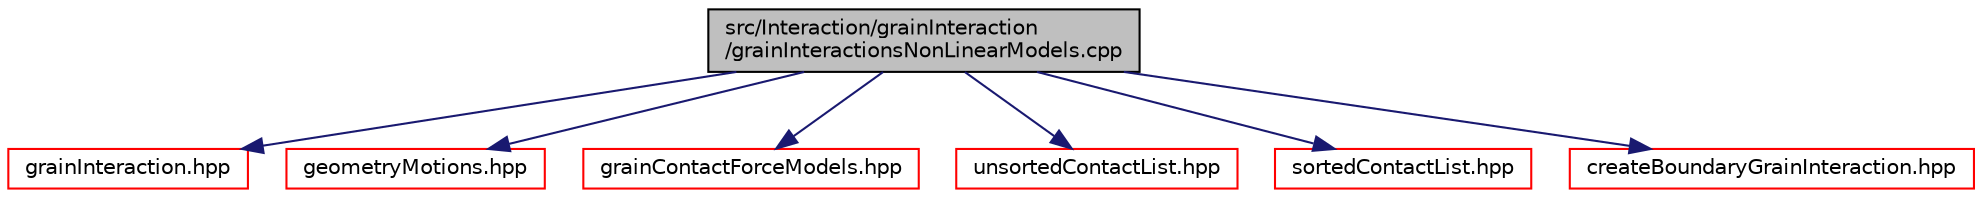 digraph "src/Interaction/grainInteraction/grainInteractionsNonLinearModels.cpp"
{
 // LATEX_PDF_SIZE
  edge [fontname="Helvetica",fontsize="10",labelfontname="Helvetica",labelfontsize="10"];
  node [fontname="Helvetica",fontsize="10",shape=record];
  Node1 [label="src/Interaction/grainInteraction\l/grainInteractionsNonLinearModels.cpp",height=0.2,width=0.4,color="black", fillcolor="grey75", style="filled", fontcolor="black",tooltip=" "];
  Node1 -> Node2 [color="midnightblue",fontsize="10",style="solid",fontname="Helvetica"];
  Node2 [label="grainInteraction.hpp",height=0.2,width=0.4,color="red", fillcolor="white", style="filled",URL="$grainInteraction_8hpp.html",tooltip=" "];
  Node1 -> Node198 [color="midnightblue",fontsize="10",style="solid",fontname="Helvetica"];
  Node198 [label="geometryMotions.hpp",height=0.2,width=0.4,color="red", fillcolor="white", style="filled",URL="$geometryMotions_8hpp.html",tooltip=" "];
  Node1 -> Node222 [color="midnightblue",fontsize="10",style="solid",fontname="Helvetica"];
  Node222 [label="grainContactForceModels.hpp",height=0.2,width=0.4,color="red", fillcolor="white", style="filled",URL="$grainContactForceModels_8hpp.html",tooltip=" "];
  Node1 -> Node228 [color="midnightblue",fontsize="10",style="solid",fontname="Helvetica"];
  Node228 [label="unsortedContactList.hpp",height=0.2,width=0.4,color="red", fillcolor="white", style="filled",URL="$unsortedContactList_8hpp.html",tooltip=" "];
  Node1 -> Node182 [color="midnightblue",fontsize="10",style="solid",fontname="Helvetica"];
  Node182 [label="sortedContactList.hpp",height=0.2,width=0.4,color="red", fillcolor="white", style="filled",URL="$sortedContactList_8hpp.html",tooltip=" "];
  Node1 -> Node229 [color="midnightblue",fontsize="10",style="solid",fontname="Helvetica"];
  Node229 [label="createBoundaryGrainInteraction.hpp",height=0.2,width=0.4,color="red", fillcolor="white", style="filled",URL="$createBoundaryGrainInteraction_8hpp.html",tooltip=" "];
}
